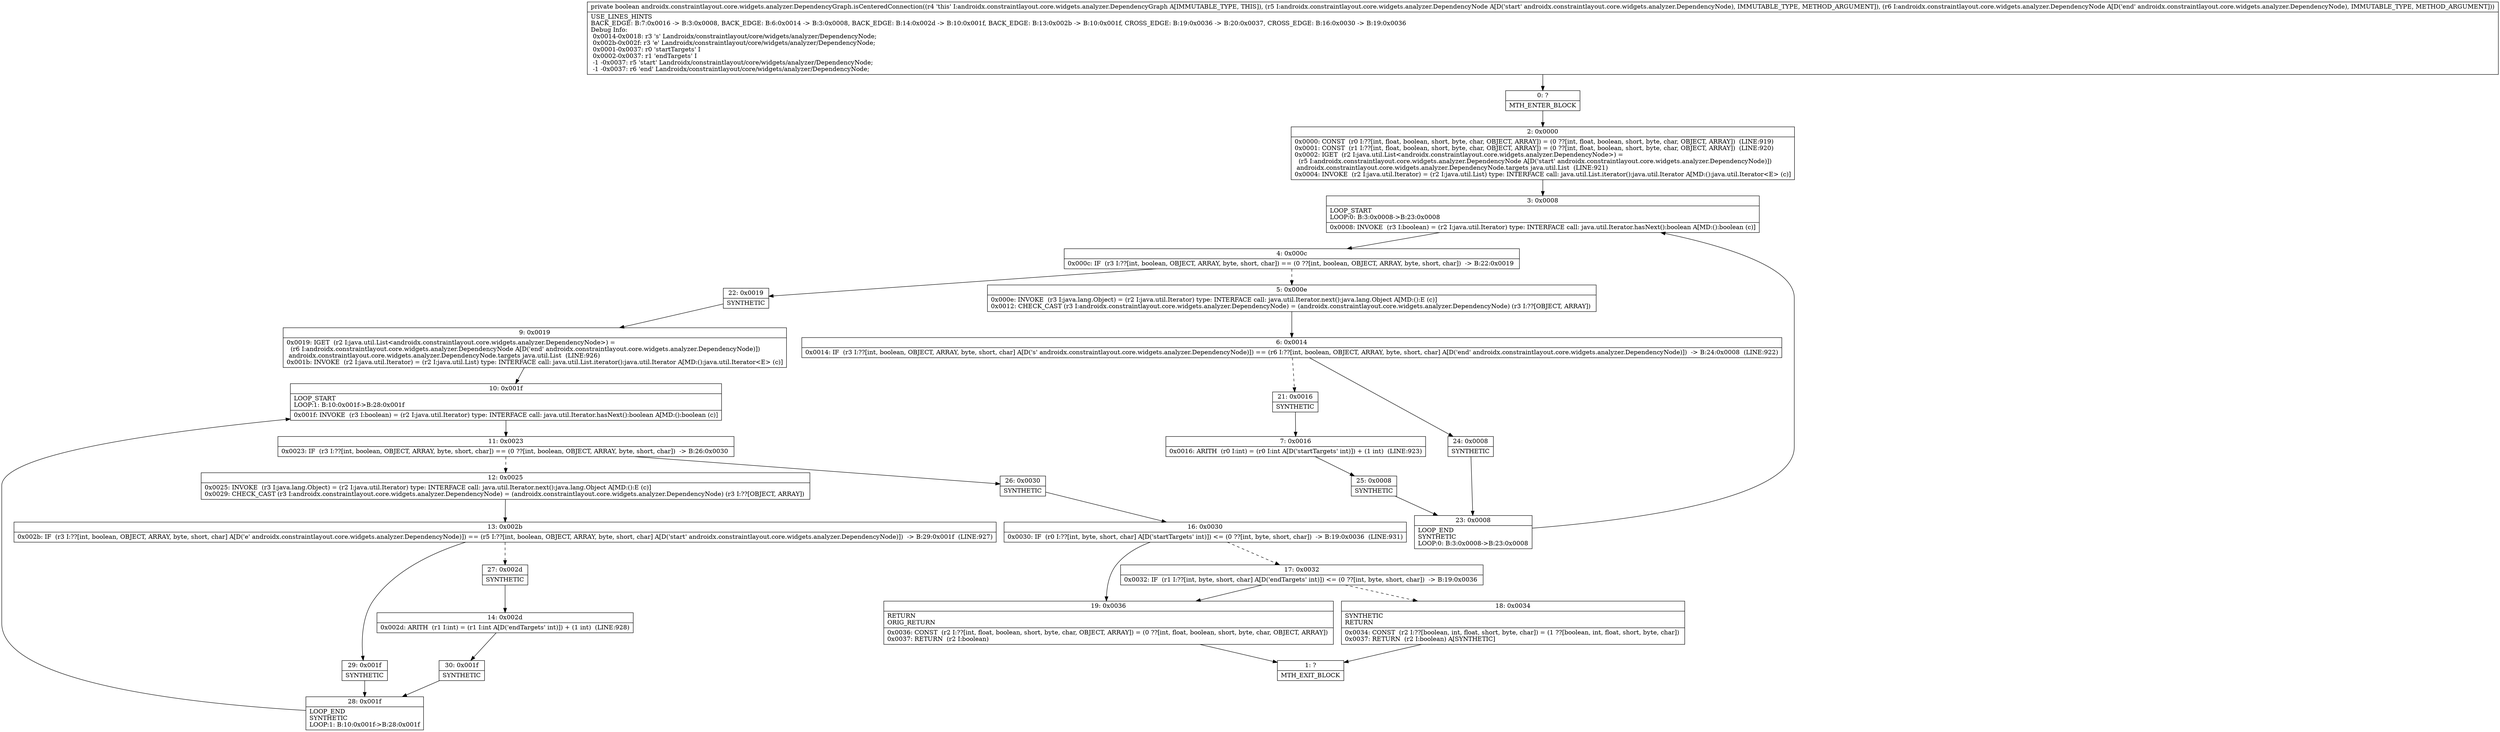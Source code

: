 digraph "CFG forandroidx.constraintlayout.core.widgets.analyzer.DependencyGraph.isCenteredConnection(Landroidx\/constraintlayout\/core\/widgets\/analyzer\/DependencyNode;Landroidx\/constraintlayout\/core\/widgets\/analyzer\/DependencyNode;)Z" {
Node_0 [shape=record,label="{0\:\ ?|MTH_ENTER_BLOCK\l}"];
Node_2 [shape=record,label="{2\:\ 0x0000|0x0000: CONST  (r0 I:??[int, float, boolean, short, byte, char, OBJECT, ARRAY]) = (0 ??[int, float, boolean, short, byte, char, OBJECT, ARRAY])  (LINE:919)\l0x0001: CONST  (r1 I:??[int, float, boolean, short, byte, char, OBJECT, ARRAY]) = (0 ??[int, float, boolean, short, byte, char, OBJECT, ARRAY])  (LINE:920)\l0x0002: IGET  (r2 I:java.util.List\<androidx.constraintlayout.core.widgets.analyzer.DependencyNode\>) = \l  (r5 I:androidx.constraintlayout.core.widgets.analyzer.DependencyNode A[D('start' androidx.constraintlayout.core.widgets.analyzer.DependencyNode)])\l androidx.constraintlayout.core.widgets.analyzer.DependencyNode.targets java.util.List  (LINE:921)\l0x0004: INVOKE  (r2 I:java.util.Iterator) = (r2 I:java.util.List) type: INTERFACE call: java.util.List.iterator():java.util.Iterator A[MD:():java.util.Iterator\<E\> (c)]\l}"];
Node_3 [shape=record,label="{3\:\ 0x0008|LOOP_START\lLOOP:0: B:3:0x0008\-\>B:23:0x0008\l|0x0008: INVOKE  (r3 I:boolean) = (r2 I:java.util.Iterator) type: INTERFACE call: java.util.Iterator.hasNext():boolean A[MD:():boolean (c)]\l}"];
Node_4 [shape=record,label="{4\:\ 0x000c|0x000c: IF  (r3 I:??[int, boolean, OBJECT, ARRAY, byte, short, char]) == (0 ??[int, boolean, OBJECT, ARRAY, byte, short, char])  \-\> B:22:0x0019 \l}"];
Node_5 [shape=record,label="{5\:\ 0x000e|0x000e: INVOKE  (r3 I:java.lang.Object) = (r2 I:java.util.Iterator) type: INTERFACE call: java.util.Iterator.next():java.lang.Object A[MD:():E (c)]\l0x0012: CHECK_CAST (r3 I:androidx.constraintlayout.core.widgets.analyzer.DependencyNode) = (androidx.constraintlayout.core.widgets.analyzer.DependencyNode) (r3 I:??[OBJECT, ARRAY]) \l}"];
Node_6 [shape=record,label="{6\:\ 0x0014|0x0014: IF  (r3 I:??[int, boolean, OBJECT, ARRAY, byte, short, char] A[D('s' androidx.constraintlayout.core.widgets.analyzer.DependencyNode)]) == (r6 I:??[int, boolean, OBJECT, ARRAY, byte, short, char] A[D('end' androidx.constraintlayout.core.widgets.analyzer.DependencyNode)])  \-\> B:24:0x0008  (LINE:922)\l}"];
Node_21 [shape=record,label="{21\:\ 0x0016|SYNTHETIC\l}"];
Node_7 [shape=record,label="{7\:\ 0x0016|0x0016: ARITH  (r0 I:int) = (r0 I:int A[D('startTargets' int)]) + (1 int)  (LINE:923)\l}"];
Node_25 [shape=record,label="{25\:\ 0x0008|SYNTHETIC\l}"];
Node_23 [shape=record,label="{23\:\ 0x0008|LOOP_END\lSYNTHETIC\lLOOP:0: B:3:0x0008\-\>B:23:0x0008\l}"];
Node_24 [shape=record,label="{24\:\ 0x0008|SYNTHETIC\l}"];
Node_22 [shape=record,label="{22\:\ 0x0019|SYNTHETIC\l}"];
Node_9 [shape=record,label="{9\:\ 0x0019|0x0019: IGET  (r2 I:java.util.List\<androidx.constraintlayout.core.widgets.analyzer.DependencyNode\>) = \l  (r6 I:androidx.constraintlayout.core.widgets.analyzer.DependencyNode A[D('end' androidx.constraintlayout.core.widgets.analyzer.DependencyNode)])\l androidx.constraintlayout.core.widgets.analyzer.DependencyNode.targets java.util.List  (LINE:926)\l0x001b: INVOKE  (r2 I:java.util.Iterator) = (r2 I:java.util.List) type: INTERFACE call: java.util.List.iterator():java.util.Iterator A[MD:():java.util.Iterator\<E\> (c)]\l}"];
Node_10 [shape=record,label="{10\:\ 0x001f|LOOP_START\lLOOP:1: B:10:0x001f\-\>B:28:0x001f\l|0x001f: INVOKE  (r3 I:boolean) = (r2 I:java.util.Iterator) type: INTERFACE call: java.util.Iterator.hasNext():boolean A[MD:():boolean (c)]\l}"];
Node_11 [shape=record,label="{11\:\ 0x0023|0x0023: IF  (r3 I:??[int, boolean, OBJECT, ARRAY, byte, short, char]) == (0 ??[int, boolean, OBJECT, ARRAY, byte, short, char])  \-\> B:26:0x0030 \l}"];
Node_12 [shape=record,label="{12\:\ 0x0025|0x0025: INVOKE  (r3 I:java.lang.Object) = (r2 I:java.util.Iterator) type: INTERFACE call: java.util.Iterator.next():java.lang.Object A[MD:():E (c)]\l0x0029: CHECK_CAST (r3 I:androidx.constraintlayout.core.widgets.analyzer.DependencyNode) = (androidx.constraintlayout.core.widgets.analyzer.DependencyNode) (r3 I:??[OBJECT, ARRAY]) \l}"];
Node_13 [shape=record,label="{13\:\ 0x002b|0x002b: IF  (r3 I:??[int, boolean, OBJECT, ARRAY, byte, short, char] A[D('e' androidx.constraintlayout.core.widgets.analyzer.DependencyNode)]) == (r5 I:??[int, boolean, OBJECT, ARRAY, byte, short, char] A[D('start' androidx.constraintlayout.core.widgets.analyzer.DependencyNode)])  \-\> B:29:0x001f  (LINE:927)\l}"];
Node_27 [shape=record,label="{27\:\ 0x002d|SYNTHETIC\l}"];
Node_14 [shape=record,label="{14\:\ 0x002d|0x002d: ARITH  (r1 I:int) = (r1 I:int A[D('endTargets' int)]) + (1 int)  (LINE:928)\l}"];
Node_30 [shape=record,label="{30\:\ 0x001f|SYNTHETIC\l}"];
Node_28 [shape=record,label="{28\:\ 0x001f|LOOP_END\lSYNTHETIC\lLOOP:1: B:10:0x001f\-\>B:28:0x001f\l}"];
Node_29 [shape=record,label="{29\:\ 0x001f|SYNTHETIC\l}"];
Node_26 [shape=record,label="{26\:\ 0x0030|SYNTHETIC\l}"];
Node_16 [shape=record,label="{16\:\ 0x0030|0x0030: IF  (r0 I:??[int, byte, short, char] A[D('startTargets' int)]) \<= (0 ??[int, byte, short, char])  \-\> B:19:0x0036  (LINE:931)\l}"];
Node_17 [shape=record,label="{17\:\ 0x0032|0x0032: IF  (r1 I:??[int, byte, short, char] A[D('endTargets' int)]) \<= (0 ??[int, byte, short, char])  \-\> B:19:0x0036 \l}"];
Node_18 [shape=record,label="{18\:\ 0x0034|SYNTHETIC\lRETURN\l|0x0034: CONST  (r2 I:??[boolean, int, float, short, byte, char]) = (1 ??[boolean, int, float, short, byte, char]) \l0x0037: RETURN  (r2 I:boolean) A[SYNTHETIC]\l}"];
Node_1 [shape=record,label="{1\:\ ?|MTH_EXIT_BLOCK\l}"];
Node_19 [shape=record,label="{19\:\ 0x0036|RETURN\lORIG_RETURN\l|0x0036: CONST  (r2 I:??[int, float, boolean, short, byte, char, OBJECT, ARRAY]) = (0 ??[int, float, boolean, short, byte, char, OBJECT, ARRAY]) \l0x0037: RETURN  (r2 I:boolean) \l}"];
MethodNode[shape=record,label="{private boolean androidx.constraintlayout.core.widgets.analyzer.DependencyGraph.isCenteredConnection((r4 'this' I:androidx.constraintlayout.core.widgets.analyzer.DependencyGraph A[IMMUTABLE_TYPE, THIS]), (r5 I:androidx.constraintlayout.core.widgets.analyzer.DependencyNode A[D('start' androidx.constraintlayout.core.widgets.analyzer.DependencyNode), IMMUTABLE_TYPE, METHOD_ARGUMENT]), (r6 I:androidx.constraintlayout.core.widgets.analyzer.DependencyNode A[D('end' androidx.constraintlayout.core.widgets.analyzer.DependencyNode), IMMUTABLE_TYPE, METHOD_ARGUMENT]))  | USE_LINES_HINTS\lBACK_EDGE: B:7:0x0016 \-\> B:3:0x0008, BACK_EDGE: B:6:0x0014 \-\> B:3:0x0008, BACK_EDGE: B:14:0x002d \-\> B:10:0x001f, BACK_EDGE: B:13:0x002b \-\> B:10:0x001f, CROSS_EDGE: B:19:0x0036 \-\> B:20:0x0037, CROSS_EDGE: B:16:0x0030 \-\> B:19:0x0036\lDebug Info:\l  0x0014\-0x0018: r3 's' Landroidx\/constraintlayout\/core\/widgets\/analyzer\/DependencyNode;\l  0x002b\-0x002f: r3 'e' Landroidx\/constraintlayout\/core\/widgets\/analyzer\/DependencyNode;\l  0x0001\-0x0037: r0 'startTargets' I\l  0x0002\-0x0037: r1 'endTargets' I\l  \-1 \-0x0037: r5 'start' Landroidx\/constraintlayout\/core\/widgets\/analyzer\/DependencyNode;\l  \-1 \-0x0037: r6 'end' Landroidx\/constraintlayout\/core\/widgets\/analyzer\/DependencyNode;\l}"];
MethodNode -> Node_0;Node_0 -> Node_2;
Node_2 -> Node_3;
Node_3 -> Node_4;
Node_4 -> Node_5[style=dashed];
Node_4 -> Node_22;
Node_5 -> Node_6;
Node_6 -> Node_21[style=dashed];
Node_6 -> Node_24;
Node_21 -> Node_7;
Node_7 -> Node_25;
Node_25 -> Node_23;
Node_23 -> Node_3;
Node_24 -> Node_23;
Node_22 -> Node_9;
Node_9 -> Node_10;
Node_10 -> Node_11;
Node_11 -> Node_12[style=dashed];
Node_11 -> Node_26;
Node_12 -> Node_13;
Node_13 -> Node_27[style=dashed];
Node_13 -> Node_29;
Node_27 -> Node_14;
Node_14 -> Node_30;
Node_30 -> Node_28;
Node_28 -> Node_10;
Node_29 -> Node_28;
Node_26 -> Node_16;
Node_16 -> Node_17[style=dashed];
Node_16 -> Node_19;
Node_17 -> Node_18[style=dashed];
Node_17 -> Node_19;
Node_18 -> Node_1;
Node_19 -> Node_1;
}

